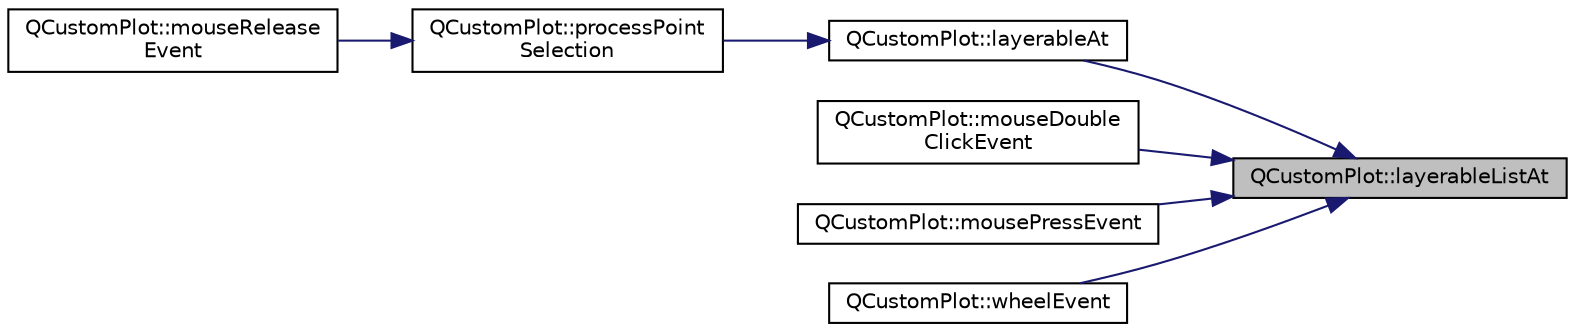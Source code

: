 digraph "QCustomPlot::layerableListAt"
{
 // LATEX_PDF_SIZE
  edge [fontname="Helvetica",fontsize="10",labelfontname="Helvetica",labelfontsize="10"];
  node [fontname="Helvetica",fontsize="10",shape=record];
  rankdir="RL";
  Node1 [label="QCustomPlot::layerableListAt",height=0.2,width=0.4,color="black", fillcolor="grey75", style="filled", fontcolor="black",tooltip=" "];
  Node1 -> Node2 [dir="back",color="midnightblue",fontsize="10",style="solid",fontname="Helvetica"];
  Node2 [label="QCustomPlot::layerableAt",height=0.2,width=0.4,color="black", fillcolor="white", style="filled",URL="$classQCustomPlot.html#a998b3a93d7f08d42ce3ec4eab43afc03",tooltip=" "];
  Node2 -> Node3 [dir="back",color="midnightblue",fontsize="10",style="solid",fontname="Helvetica"];
  Node3 [label="QCustomPlot::processPoint\lSelection",height=0.2,width=0.4,color="black", fillcolor="white", style="filled",URL="$classQCustomPlot.html#ac13c10fff6613e3e80e13c787b010838",tooltip=" "];
  Node3 -> Node4 [dir="back",color="midnightblue",fontsize="10",style="solid",fontname="Helvetica"];
  Node4 [label="QCustomPlot::mouseRelease\lEvent",height=0.2,width=0.4,color="black", fillcolor="white", style="filled",URL="$classQCustomPlot.html#adc24846f52199e5a9bc35c387a6ce68d",tooltip=" "];
  Node1 -> Node5 [dir="back",color="midnightblue",fontsize="10",style="solid",fontname="Helvetica"];
  Node5 [label="QCustomPlot::mouseDouble\lClickEvent",height=0.2,width=0.4,color="black", fillcolor="white", style="filled",URL="$classQCustomPlot.html#a344075e6e80ed6d575c79b81694abb8a",tooltip=" "];
  Node1 -> Node6 [dir="back",color="midnightblue",fontsize="10",style="solid",fontname="Helvetica"];
  Node6 [label="QCustomPlot::mousePressEvent",height=0.2,width=0.4,color="black", fillcolor="white", style="filled",URL="$classQCustomPlot.html#aac0a7296a6031dc667c01c1abd4ecc6b",tooltip=" "];
  Node1 -> Node7 [dir="back",color="midnightblue",fontsize="10",style="solid",fontname="Helvetica"];
  Node7 [label="QCustomPlot::wheelEvent",height=0.2,width=0.4,color="black", fillcolor="white", style="filled",URL="$classQCustomPlot.html#a7848c9ac8be60bbd8fcea9b53be543c5",tooltip=" "];
}
